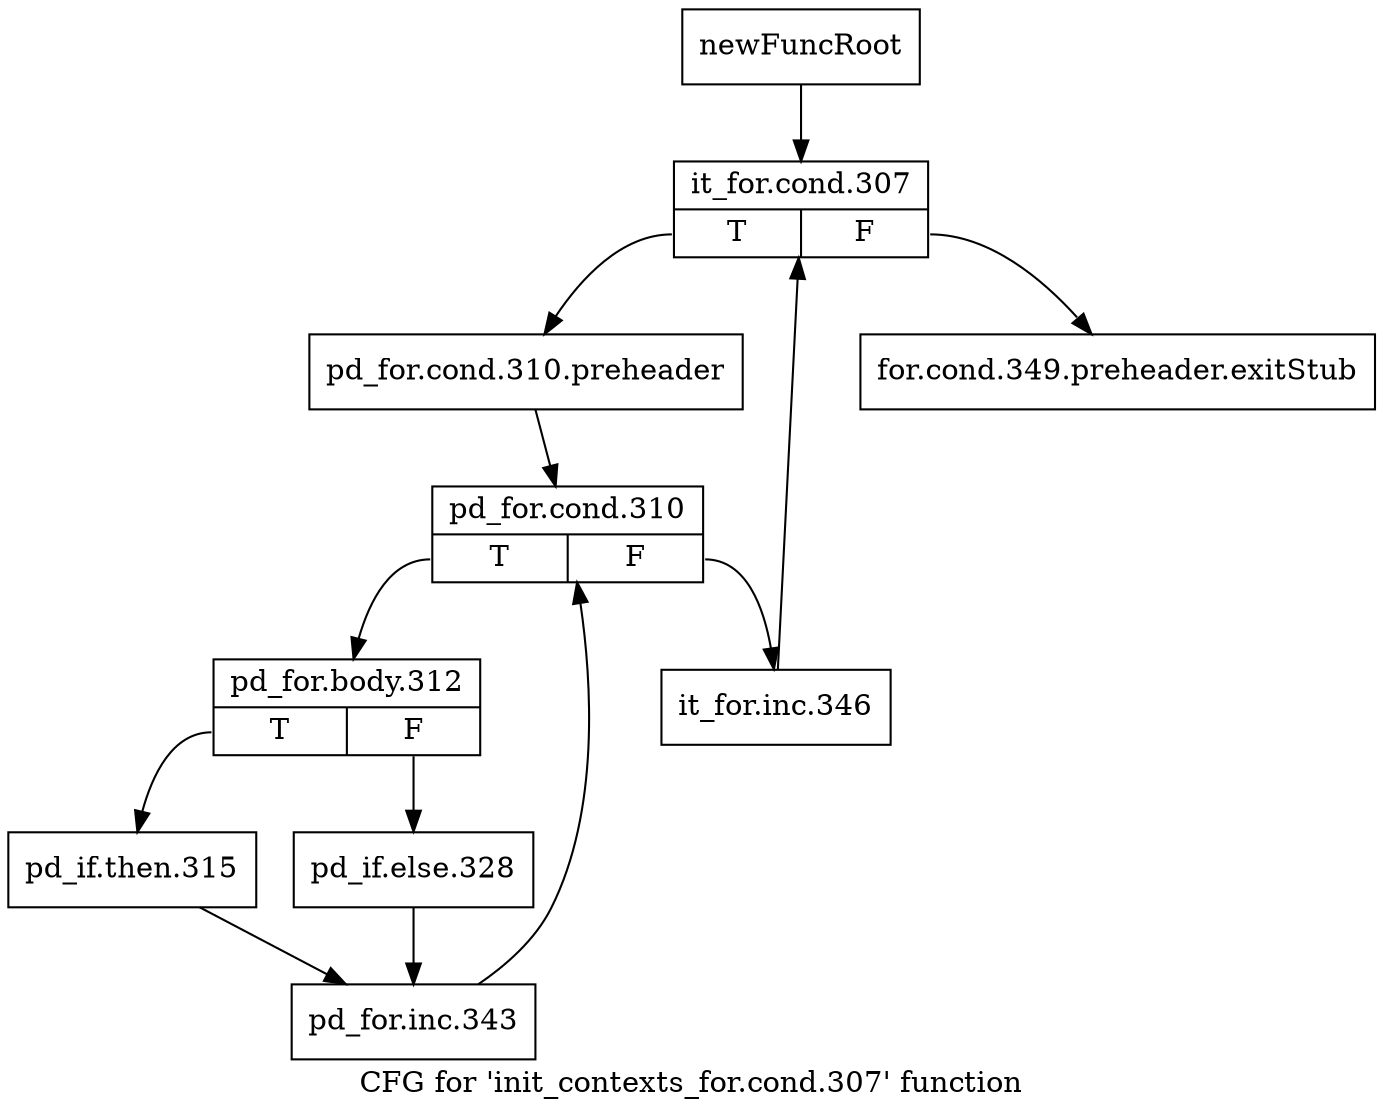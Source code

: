 digraph "CFG for 'init_contexts_for.cond.307' function" {
	label="CFG for 'init_contexts_for.cond.307' function";

	Node0x2383490 [shape=record,label="{newFuncRoot}"];
	Node0x2383490 -> Node0x2383530;
	Node0x23834e0 [shape=record,label="{for.cond.349.preheader.exitStub}"];
	Node0x2383530 [shape=record,label="{it_for.cond.307|{<s0>T|<s1>F}}"];
	Node0x2383530:s0 -> Node0x2383580;
	Node0x2383530:s1 -> Node0x23834e0;
	Node0x2383580 [shape=record,label="{pd_for.cond.310.preheader}"];
	Node0x2383580 -> Node0x23835d0;
	Node0x23835d0 [shape=record,label="{pd_for.cond.310|{<s0>T|<s1>F}}"];
	Node0x23835d0:s0 -> Node0x2383670;
	Node0x23835d0:s1 -> Node0x2383620;
	Node0x2383620 [shape=record,label="{it_for.inc.346}"];
	Node0x2383620 -> Node0x2383530;
	Node0x2383670 [shape=record,label="{pd_for.body.312|{<s0>T|<s1>F}}"];
	Node0x2383670:s0 -> Node0x2383710;
	Node0x2383670:s1 -> Node0x23836c0;
	Node0x23836c0 [shape=record,label="{pd_if.else.328}"];
	Node0x23836c0 -> Node0x2383760;
	Node0x2383710 [shape=record,label="{pd_if.then.315}"];
	Node0x2383710 -> Node0x2383760;
	Node0x2383760 [shape=record,label="{pd_for.inc.343}"];
	Node0x2383760 -> Node0x23835d0;
}
